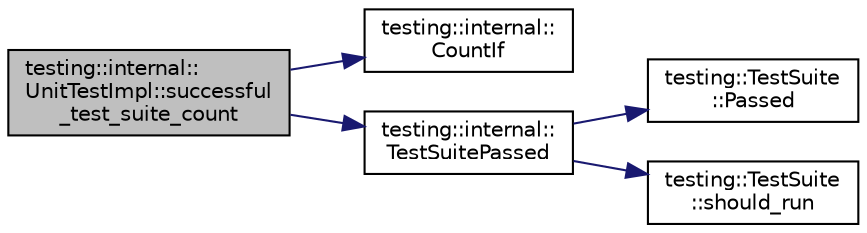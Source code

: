 digraph "testing::internal::UnitTestImpl::successful_test_suite_count"
{
 // LATEX_PDF_SIZE
  bgcolor="transparent";
  edge [fontname="Helvetica",fontsize="10",labelfontname="Helvetica",labelfontsize="10"];
  node [fontname="Helvetica",fontsize="10",shape=record];
  rankdir="LR";
  Node1 [label="testing::internal::\lUnitTestImpl::successful\l_test_suite_count",height=0.2,width=0.4,color="black", fillcolor="grey75", style="filled", fontcolor="black",tooltip=" "];
  Node1 -> Node2 [color="midnightblue",fontsize="10",style="solid",fontname="Helvetica"];
  Node2 [label="testing::internal::\lCountIf",height=0.2,width=0.4,color="black",URL="$namespacetesting_1_1internal.html#a1e77a774d910346eff11a86d8df783a5",tooltip=" "];
  Node1 -> Node3 [color="midnightblue",fontsize="10",style="solid",fontname="Helvetica"];
  Node3 [label="testing::internal::\lTestSuitePassed",height=0.2,width=0.4,color="black",URL="$namespacetesting_1_1internal.html#a2657ed70176475ac11ae3d62d25e9a63",tooltip=" "];
  Node3 -> Node4 [color="midnightblue",fontsize="10",style="solid",fontname="Helvetica"];
  Node4 [label="testing::TestSuite\l::Passed",height=0.2,width=0.4,color="black",URL="$classtesting_1_1TestSuite.html#add51ece89b069b29e07f0476e0e6aae9",tooltip=" "];
  Node3 -> Node5 [color="midnightblue",fontsize="10",style="solid",fontname="Helvetica"];
  Node5 [label="testing::TestSuite\l::should_run",height=0.2,width=0.4,color="black",URL="$classtesting_1_1TestSuite.html#a8f62c17baef80042e0ff03ef5d5e4ba7",tooltip=" "];
}
